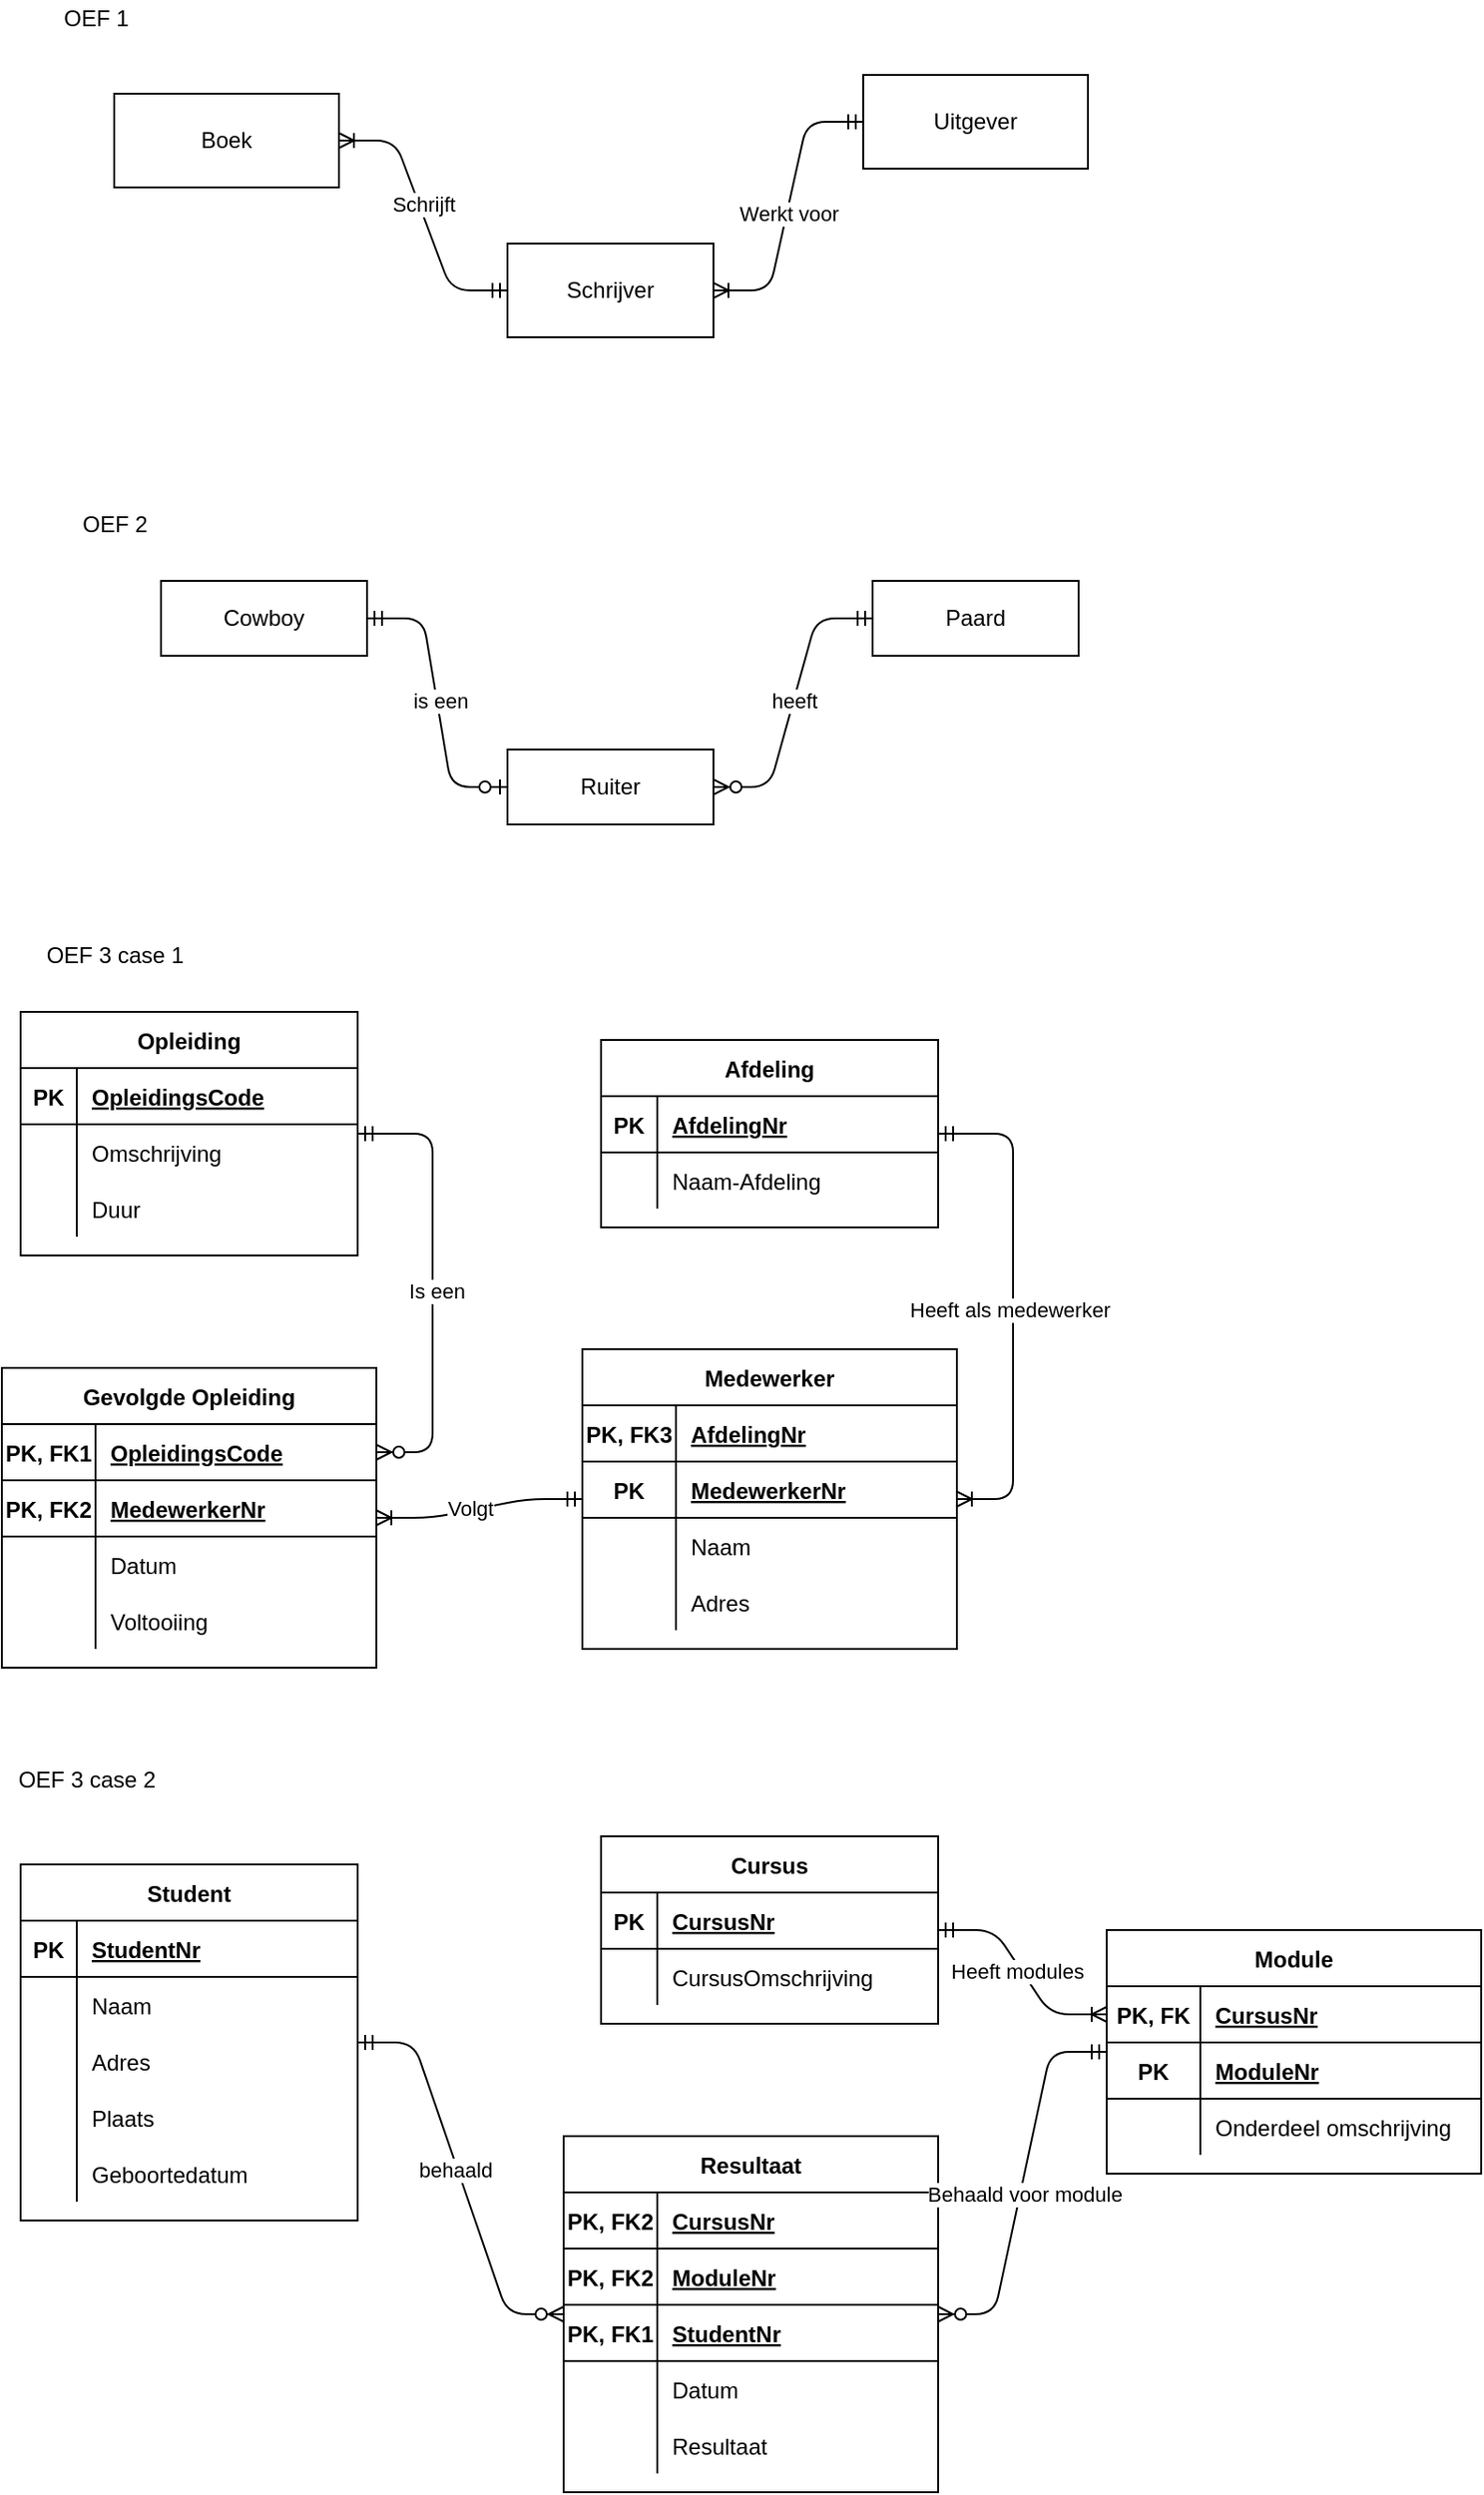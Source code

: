 <mxfile version="13.9.9" type="device"><diagram id="GPs1sSfJK3FWoN4kULaY" name="Oefeningen deel 12"><mxGraphModel dx="1024" dy="600" grid="1" gridSize="10" guides="1" tooltips="1" connect="1" arrows="1" fold="1" page="1" pageScale="1" pageWidth="1200" pageHeight="1920" math="0" shadow="0"><root><mxCell id="0"/><mxCell id="1" parent="0"/><mxCell id="O61Apqr8mroghK7cvUqS-1" value="Schrijver" style="rounded=0;whiteSpace=wrap;html=1;" vertex="1" parent="1"><mxGeometry x="340" y="180" width="110" height="50" as="geometry"/></mxCell><mxCell id="O61Apqr8mroghK7cvUqS-2" value="Boek" style="rounded=0;whiteSpace=wrap;html=1;" vertex="1" parent="1"><mxGeometry x="130" y="100" width="120" height="50" as="geometry"/></mxCell><mxCell id="O61Apqr8mroghK7cvUqS-3" value="Uitgever" style="rounded=0;whiteSpace=wrap;html=1;" vertex="1" parent="1"><mxGeometry x="530" y="90" width="120" height="50" as="geometry"/></mxCell><mxCell id="O61Apqr8mroghK7cvUqS-6" value="" style="edgeStyle=entityRelationEdgeStyle;fontSize=12;html=1;endArrow=ERoneToMany;startArrow=ERmandOne;exitX=0;exitY=0.5;exitDx=0;exitDy=0;endFill=0;" edge="1" parent="1" source="O61Apqr8mroghK7cvUqS-1" target="O61Apqr8mroghK7cvUqS-2"><mxGeometry width="100" height="100" relative="1" as="geometry"><mxPoint x="370" y="220" as="sourcePoint"/><mxPoint x="340" y="100" as="targetPoint"/></mxGeometry></mxCell><mxCell id="O61Apqr8mroghK7cvUqS-7" value="Schrijft" style="edgeLabel;html=1;align=center;verticalAlign=middle;resizable=0;points=[];" vertex="1" connectable="0" parent="O61Apqr8mroghK7cvUqS-6"><mxGeometry x="-0.3" y="-3" relative="1" as="geometry"><mxPoint x="-10.62" y="-25.77" as="offset"/></mxGeometry></mxCell><mxCell id="O61Apqr8mroghK7cvUqS-8" value="" style="edgeStyle=entityRelationEdgeStyle;fontSize=12;html=1;endArrow=ERoneToMany;startArrow=ERmandOne;" edge="1" parent="1" source="O61Apqr8mroghK7cvUqS-3" target="O61Apqr8mroghK7cvUqS-1"><mxGeometry width="100" height="100" relative="1" as="geometry"><mxPoint x="370" y="220" as="sourcePoint"/><mxPoint x="470" y="120" as="targetPoint"/></mxGeometry></mxCell><mxCell id="O61Apqr8mroghK7cvUqS-9" value="Werkt voor" style="edgeLabel;html=1;align=center;verticalAlign=middle;resizable=0;points=[];" vertex="1" connectable="0" parent="O61Apqr8mroghK7cvUqS-8"><mxGeometry x="0.042" y="1" relative="1" as="geometry"><mxPoint as="offset"/></mxGeometry></mxCell><mxCell id="O61Apqr8mroghK7cvUqS-10" value="OEF 1" style="text;html=1;align=center;verticalAlign=middle;resizable=0;points=[];autosize=1;" vertex="1" parent="1"><mxGeometry x="95" y="50" width="50" height="20" as="geometry"/></mxCell><mxCell id="O61Apqr8mroghK7cvUqS-11" value="OEF 2" style="text;html=1;align=center;verticalAlign=middle;resizable=0;points=[];autosize=1;" vertex="1" parent="1"><mxGeometry x="105" y="320" width="50" height="20" as="geometry"/></mxCell><mxCell id="O61Apqr8mroghK7cvUqS-12" value="Cowboy" style="whiteSpace=wrap;html=1;align=center;" vertex="1" parent="1"><mxGeometry x="155" y="360" width="110" height="40" as="geometry"/></mxCell><mxCell id="O61Apqr8mroghK7cvUqS-13" value="Ruiter" style="whiteSpace=wrap;html=1;align=center;" vertex="1" parent="1"><mxGeometry x="340" y="450" width="110" height="40" as="geometry"/></mxCell><mxCell id="O61Apqr8mroghK7cvUqS-14" value="Paard" style="whiteSpace=wrap;html=1;align=center;" vertex="1" parent="1"><mxGeometry x="535" y="360" width="110" height="40" as="geometry"/></mxCell><mxCell id="O61Apqr8mroghK7cvUqS-17" style="edgeStyle=orthogonalEdgeStyle;rounded=0;orthogonalLoop=1;jettySize=auto;html=1;exitX=0.5;exitY=1;exitDx=0;exitDy=0;startArrow=classic;startFill=1;endArrow=ERoneToMany;endFill=0;" edge="1" parent="1" source="O61Apqr8mroghK7cvUqS-13" target="O61Apqr8mroghK7cvUqS-13"><mxGeometry relative="1" as="geometry"/></mxCell><mxCell id="O61Apqr8mroghK7cvUqS-18" value="" style="edgeStyle=entityRelationEdgeStyle;fontSize=12;html=1;endArrow=ERmandOne;startArrow=ERzeroToMany;startFill=1;endFill=0;" edge="1" parent="1" source="O61Apqr8mroghK7cvUqS-13" target="O61Apqr8mroghK7cvUqS-14"><mxGeometry width="100" height="100" relative="1" as="geometry"><mxPoint x="440" y="480" as="sourcePoint"/><mxPoint x="540" y="380" as="targetPoint"/></mxGeometry></mxCell><mxCell id="O61Apqr8mroghK7cvUqS-21" value="heeft" style="edgeLabel;html=1;align=center;verticalAlign=middle;resizable=0;points=[];" vertex="1" connectable="0" parent="O61Apqr8mroghK7cvUqS-18"><mxGeometry x="0.008" relative="1" as="geometry"><mxPoint as="offset"/></mxGeometry></mxCell><mxCell id="O61Apqr8mroghK7cvUqS-19" value="" style="edgeStyle=entityRelationEdgeStyle;fontSize=12;html=1;endArrow=ERzeroToOne;startArrow=ERmandOne;endFill=1;startFill=0;" edge="1" parent="1" source="O61Apqr8mroghK7cvUqS-12" target="O61Apqr8mroghK7cvUqS-13"><mxGeometry width="100" height="100" relative="1" as="geometry"><mxPoint x="360" y="360" as="sourcePoint"/><mxPoint x="460" y="260" as="targetPoint"/></mxGeometry></mxCell><mxCell id="O61Apqr8mroghK7cvUqS-20" value="is een" style="edgeLabel;html=1;align=center;verticalAlign=middle;resizable=0;points=[];" vertex="1" connectable="0" parent="O61Apqr8mroghK7cvUqS-19"><mxGeometry x="-0.018" y="1" relative="1" as="geometry"><mxPoint as="offset"/></mxGeometry></mxCell><mxCell id="O61Apqr8mroghK7cvUqS-22" value="OEF 3 case 1" style="text;html=1;align=center;verticalAlign=middle;resizable=0;points=[];autosize=1;" vertex="1" parent="1"><mxGeometry x="85" y="550" width="90" height="20" as="geometry"/></mxCell><mxCell id="O61Apqr8mroghK7cvUqS-23" value="Opleiding" style="shape=table;startSize=30;container=1;collapsible=1;childLayout=tableLayout;fixedRows=1;rowLines=0;fontStyle=1;align=center;resizeLast=1;" vertex="1" parent="1"><mxGeometry x="80" y="590" width="180" height="130" as="geometry"/></mxCell><mxCell id="O61Apqr8mroghK7cvUqS-24" value="" style="shape=partialRectangle;collapsible=0;dropTarget=0;pointerEvents=0;fillColor=none;top=0;left=0;bottom=1;right=0;points=[[0,0.5],[1,0.5]];portConstraint=eastwest;" vertex="1" parent="O61Apqr8mroghK7cvUqS-23"><mxGeometry y="30" width="180" height="30" as="geometry"/></mxCell><mxCell id="O61Apqr8mroghK7cvUqS-25" value="PK" style="shape=partialRectangle;connectable=0;fillColor=none;top=0;left=0;bottom=0;right=0;fontStyle=1;overflow=hidden;" vertex="1" parent="O61Apqr8mroghK7cvUqS-24"><mxGeometry width="30" height="30" as="geometry"/></mxCell><mxCell id="O61Apqr8mroghK7cvUqS-26" value="OpleidingsCode" style="shape=partialRectangle;connectable=0;fillColor=none;top=0;left=0;bottom=0;right=0;align=left;spacingLeft=6;fontStyle=5;overflow=hidden;" vertex="1" parent="O61Apqr8mroghK7cvUqS-24"><mxGeometry x="30" width="150" height="30" as="geometry"/></mxCell><mxCell id="O61Apqr8mroghK7cvUqS-27" value="" style="shape=partialRectangle;collapsible=0;dropTarget=0;pointerEvents=0;fillColor=none;top=0;left=0;bottom=0;right=0;points=[[0,0.5],[1,0.5]];portConstraint=eastwest;" vertex="1" parent="O61Apqr8mroghK7cvUqS-23"><mxGeometry y="60" width="180" height="30" as="geometry"/></mxCell><mxCell id="O61Apqr8mroghK7cvUqS-28" value="" style="shape=partialRectangle;connectable=0;fillColor=none;top=0;left=0;bottom=0;right=0;editable=1;overflow=hidden;" vertex="1" parent="O61Apqr8mroghK7cvUqS-27"><mxGeometry width="30" height="30" as="geometry"/></mxCell><mxCell id="O61Apqr8mroghK7cvUqS-29" value="Omschrijving" style="shape=partialRectangle;connectable=0;fillColor=none;top=0;left=0;bottom=0;right=0;align=left;spacingLeft=6;overflow=hidden;" vertex="1" parent="O61Apqr8mroghK7cvUqS-27"><mxGeometry x="30" width="150" height="30" as="geometry"/></mxCell><mxCell id="O61Apqr8mroghK7cvUqS-30" value="" style="shape=partialRectangle;collapsible=0;dropTarget=0;pointerEvents=0;fillColor=none;top=0;left=0;bottom=0;right=0;points=[[0,0.5],[1,0.5]];portConstraint=eastwest;" vertex="1" parent="O61Apqr8mroghK7cvUqS-23"><mxGeometry y="90" width="180" height="30" as="geometry"/></mxCell><mxCell id="O61Apqr8mroghK7cvUqS-31" value="" style="shape=partialRectangle;connectable=0;fillColor=none;top=0;left=0;bottom=0;right=0;editable=1;overflow=hidden;" vertex="1" parent="O61Apqr8mroghK7cvUqS-30"><mxGeometry width="30" height="30" as="geometry"/></mxCell><mxCell id="O61Apqr8mroghK7cvUqS-32" value="Duur" style="shape=partialRectangle;connectable=0;fillColor=none;top=0;left=0;bottom=0;right=0;align=left;spacingLeft=6;overflow=hidden;" vertex="1" parent="O61Apqr8mroghK7cvUqS-30"><mxGeometry x="30" width="150" height="30" as="geometry"/></mxCell><mxCell id="O61Apqr8mroghK7cvUqS-36" value="Afdeling" style="shape=table;startSize=30;container=1;collapsible=1;childLayout=tableLayout;fixedRows=1;rowLines=0;fontStyle=1;align=center;resizeLast=1;" vertex="1" parent="1"><mxGeometry x="390" y="605" width="180" height="100" as="geometry"/></mxCell><mxCell id="O61Apqr8mroghK7cvUqS-37" value="" style="shape=partialRectangle;collapsible=0;dropTarget=0;pointerEvents=0;fillColor=none;top=0;left=0;bottom=1;right=0;points=[[0,0.5],[1,0.5]];portConstraint=eastwest;" vertex="1" parent="O61Apqr8mroghK7cvUqS-36"><mxGeometry y="30" width="180" height="30" as="geometry"/></mxCell><mxCell id="O61Apqr8mroghK7cvUqS-38" value="PK" style="shape=partialRectangle;connectable=0;fillColor=none;top=0;left=0;bottom=0;right=0;fontStyle=1;overflow=hidden;" vertex="1" parent="O61Apqr8mroghK7cvUqS-37"><mxGeometry width="30" height="30" as="geometry"/></mxCell><mxCell id="O61Apqr8mroghK7cvUqS-39" value="AfdelingNr" style="shape=partialRectangle;connectable=0;fillColor=none;top=0;left=0;bottom=0;right=0;align=left;spacingLeft=6;fontStyle=5;overflow=hidden;" vertex="1" parent="O61Apqr8mroghK7cvUqS-37"><mxGeometry x="30" width="150" height="30" as="geometry"/></mxCell><mxCell id="O61Apqr8mroghK7cvUqS-40" value="" style="shape=partialRectangle;collapsible=0;dropTarget=0;pointerEvents=0;fillColor=none;top=0;left=0;bottom=0;right=0;points=[[0,0.5],[1,0.5]];portConstraint=eastwest;" vertex="1" parent="O61Apqr8mroghK7cvUqS-36"><mxGeometry y="60" width="180" height="30" as="geometry"/></mxCell><mxCell id="O61Apqr8mroghK7cvUqS-41" value="" style="shape=partialRectangle;connectable=0;fillColor=none;top=0;left=0;bottom=0;right=0;editable=1;overflow=hidden;" vertex="1" parent="O61Apqr8mroghK7cvUqS-40"><mxGeometry width="30" height="30" as="geometry"/></mxCell><mxCell id="O61Apqr8mroghK7cvUqS-42" value="Naam-Afdeling" style="shape=partialRectangle;connectable=0;fillColor=none;top=0;left=0;bottom=0;right=0;align=left;spacingLeft=6;overflow=hidden;" vertex="1" parent="O61Apqr8mroghK7cvUqS-40"><mxGeometry x="30" width="150" height="30" as="geometry"/></mxCell><mxCell id="O61Apqr8mroghK7cvUqS-46" value="Medewerker" style="shape=table;startSize=30;container=1;collapsible=1;childLayout=tableLayout;fixedRows=1;rowLines=0;fontStyle=1;align=center;resizeLast=1;" vertex="1" parent="1"><mxGeometry x="380" y="770" width="200" height="160" as="geometry"/></mxCell><mxCell id="O61Apqr8mroghK7cvUqS-47" value="" style="shape=partialRectangle;collapsible=0;dropTarget=0;pointerEvents=0;fillColor=none;top=0;left=0;bottom=1;right=0;points=[[0,0.5],[1,0.5]];portConstraint=eastwest;" vertex="1" parent="O61Apqr8mroghK7cvUqS-46"><mxGeometry y="30" width="200" height="30" as="geometry"/></mxCell><mxCell id="O61Apqr8mroghK7cvUqS-48" value="PK, FK3" style="shape=partialRectangle;connectable=0;fillColor=none;top=0;left=0;bottom=0;right=0;fontStyle=1;overflow=hidden;" vertex="1" parent="O61Apqr8mroghK7cvUqS-47"><mxGeometry width="50" height="30" as="geometry"/></mxCell><mxCell id="O61Apqr8mroghK7cvUqS-49" value="AfdelingNr" style="shape=partialRectangle;connectable=0;fillColor=none;top=0;left=0;bottom=0;right=0;align=left;spacingLeft=6;fontStyle=5;overflow=hidden;" vertex="1" parent="O61Apqr8mroghK7cvUqS-47"><mxGeometry x="50" width="150" height="30" as="geometry"/></mxCell><mxCell id="O61Apqr8mroghK7cvUqS-56" style="shape=partialRectangle;collapsible=0;dropTarget=0;pointerEvents=0;fillColor=none;top=0;left=0;bottom=1;right=0;points=[[0,0.5],[1,0.5]];portConstraint=eastwest;" vertex="1" parent="O61Apqr8mroghK7cvUqS-46"><mxGeometry y="60" width="200" height="30" as="geometry"/></mxCell><mxCell id="O61Apqr8mroghK7cvUqS-57" value="PK" style="shape=partialRectangle;connectable=0;fillColor=none;top=0;left=0;bottom=0;right=0;fontStyle=1;overflow=hidden;" vertex="1" parent="O61Apqr8mroghK7cvUqS-56"><mxGeometry width="50" height="30" as="geometry"/></mxCell><mxCell id="O61Apqr8mroghK7cvUqS-58" value="MedewerkerNr" style="shape=partialRectangle;connectable=0;fillColor=none;top=0;left=0;bottom=0;right=0;align=left;spacingLeft=6;fontStyle=5;overflow=hidden;" vertex="1" parent="O61Apqr8mroghK7cvUqS-56"><mxGeometry x="50" width="150" height="30" as="geometry"/></mxCell><mxCell id="O61Apqr8mroghK7cvUqS-50" value="" style="shape=partialRectangle;collapsible=0;dropTarget=0;pointerEvents=0;fillColor=none;top=0;left=0;bottom=0;right=0;points=[[0,0.5],[1,0.5]];portConstraint=eastwest;" vertex="1" parent="O61Apqr8mroghK7cvUqS-46"><mxGeometry y="90" width="200" height="30" as="geometry"/></mxCell><mxCell id="O61Apqr8mroghK7cvUqS-51" value="" style="shape=partialRectangle;connectable=0;fillColor=none;top=0;left=0;bottom=0;right=0;editable=1;overflow=hidden;" vertex="1" parent="O61Apqr8mroghK7cvUqS-50"><mxGeometry width="50" height="30" as="geometry"/></mxCell><mxCell id="O61Apqr8mroghK7cvUqS-52" value="Naam" style="shape=partialRectangle;connectable=0;fillColor=none;top=0;left=0;bottom=0;right=0;align=left;spacingLeft=6;overflow=hidden;" vertex="1" parent="O61Apqr8mroghK7cvUqS-50"><mxGeometry x="50" width="150" height="30" as="geometry"/></mxCell><mxCell id="O61Apqr8mroghK7cvUqS-53" value="" style="shape=partialRectangle;collapsible=0;dropTarget=0;pointerEvents=0;fillColor=none;top=0;left=0;bottom=0;right=0;points=[[0,0.5],[1,0.5]];portConstraint=eastwest;" vertex="1" parent="O61Apqr8mroghK7cvUqS-46"><mxGeometry y="120" width="200" height="30" as="geometry"/></mxCell><mxCell id="O61Apqr8mroghK7cvUqS-54" value="" style="shape=partialRectangle;connectable=0;fillColor=none;top=0;left=0;bottom=0;right=0;editable=1;overflow=hidden;" vertex="1" parent="O61Apqr8mroghK7cvUqS-53"><mxGeometry width="50" height="30" as="geometry"/></mxCell><mxCell id="O61Apqr8mroghK7cvUqS-55" value="Adres" style="shape=partialRectangle;connectable=0;fillColor=none;top=0;left=0;bottom=0;right=0;align=left;spacingLeft=6;overflow=hidden;" vertex="1" parent="O61Apqr8mroghK7cvUqS-53"><mxGeometry x="50" width="150" height="30" as="geometry"/></mxCell><mxCell id="O61Apqr8mroghK7cvUqS-59" value="Gevolgde Opleiding" style="shape=table;startSize=30;container=1;collapsible=1;childLayout=tableLayout;fixedRows=1;rowLines=0;fontStyle=1;align=center;resizeLast=1;" vertex="1" parent="1"><mxGeometry x="70" y="780" width="200" height="160" as="geometry"/></mxCell><mxCell id="O61Apqr8mroghK7cvUqS-60" value="" style="shape=partialRectangle;collapsible=0;dropTarget=0;pointerEvents=0;fillColor=none;top=0;left=0;bottom=1;right=0;points=[[0,0.5],[1,0.5]];portConstraint=eastwest;" vertex="1" parent="O61Apqr8mroghK7cvUqS-59"><mxGeometry y="30" width="200" height="30" as="geometry"/></mxCell><mxCell id="O61Apqr8mroghK7cvUqS-61" value="PK, FK1" style="shape=partialRectangle;connectable=0;fillColor=none;top=0;left=0;bottom=0;right=0;fontStyle=1;overflow=hidden;" vertex="1" parent="O61Apqr8mroghK7cvUqS-60"><mxGeometry width="50" height="30" as="geometry"/></mxCell><mxCell id="O61Apqr8mroghK7cvUqS-62" value="OpleidingsCode" style="shape=partialRectangle;connectable=0;fillColor=none;top=0;left=0;bottom=0;right=0;align=left;spacingLeft=6;fontStyle=5;overflow=hidden;" vertex="1" parent="O61Apqr8mroghK7cvUqS-60"><mxGeometry x="50" width="150" height="30" as="geometry"/></mxCell><mxCell id="O61Apqr8mroghK7cvUqS-63" style="shape=partialRectangle;collapsible=0;dropTarget=0;pointerEvents=0;fillColor=none;top=0;left=0;bottom=1;right=0;points=[[0,0.5],[1,0.5]];portConstraint=eastwest;" vertex="1" parent="O61Apqr8mroghK7cvUqS-59"><mxGeometry y="60" width="200" height="30" as="geometry"/></mxCell><mxCell id="O61Apqr8mroghK7cvUqS-64" value="PK, FK2" style="shape=partialRectangle;connectable=0;fillColor=none;top=0;left=0;bottom=0;right=0;fontStyle=1;overflow=hidden;" vertex="1" parent="O61Apqr8mroghK7cvUqS-63"><mxGeometry width="50" height="30" as="geometry"/></mxCell><mxCell id="O61Apqr8mroghK7cvUqS-65" value="MedewerkerNr" style="shape=partialRectangle;connectable=0;fillColor=none;top=0;left=0;bottom=0;right=0;align=left;spacingLeft=6;fontStyle=5;overflow=hidden;" vertex="1" parent="O61Apqr8mroghK7cvUqS-63"><mxGeometry x="50" width="150" height="30" as="geometry"/></mxCell><mxCell id="O61Apqr8mroghK7cvUqS-66" value="" style="shape=partialRectangle;collapsible=0;dropTarget=0;pointerEvents=0;fillColor=none;top=0;left=0;bottom=0;right=0;points=[[0,0.5],[1,0.5]];portConstraint=eastwest;" vertex="1" parent="O61Apqr8mroghK7cvUqS-59"><mxGeometry y="90" width="200" height="30" as="geometry"/></mxCell><mxCell id="O61Apqr8mroghK7cvUqS-67" value="" style="shape=partialRectangle;connectable=0;fillColor=none;top=0;left=0;bottom=0;right=0;editable=1;overflow=hidden;" vertex="1" parent="O61Apqr8mroghK7cvUqS-66"><mxGeometry width="50" height="30" as="geometry"/></mxCell><mxCell id="O61Apqr8mroghK7cvUqS-68" value="Datum" style="shape=partialRectangle;connectable=0;fillColor=none;top=0;left=0;bottom=0;right=0;align=left;spacingLeft=6;overflow=hidden;" vertex="1" parent="O61Apqr8mroghK7cvUqS-66"><mxGeometry x="50" width="150" height="30" as="geometry"/></mxCell><mxCell id="O61Apqr8mroghK7cvUqS-69" value="" style="shape=partialRectangle;collapsible=0;dropTarget=0;pointerEvents=0;fillColor=none;top=0;left=0;bottom=0;right=0;points=[[0,0.5],[1,0.5]];portConstraint=eastwest;" vertex="1" parent="O61Apqr8mroghK7cvUqS-59"><mxGeometry y="120" width="200" height="30" as="geometry"/></mxCell><mxCell id="O61Apqr8mroghK7cvUqS-70" value="" style="shape=partialRectangle;connectable=0;fillColor=none;top=0;left=0;bottom=0;right=0;editable=1;overflow=hidden;" vertex="1" parent="O61Apqr8mroghK7cvUqS-69"><mxGeometry width="50" height="30" as="geometry"/></mxCell><mxCell id="O61Apqr8mroghK7cvUqS-71" value="Voltooiing" style="shape=partialRectangle;connectable=0;fillColor=none;top=0;left=0;bottom=0;right=0;align=left;spacingLeft=6;overflow=hidden;" vertex="1" parent="O61Apqr8mroghK7cvUqS-69"><mxGeometry x="50" width="150" height="30" as="geometry"/></mxCell><mxCell id="O61Apqr8mroghK7cvUqS-72" value="" style="edgeStyle=entityRelationEdgeStyle;fontSize=12;html=1;endArrow=ERoneToMany;endFill=0;startArrow=ERmandOne;startFill=0;" edge="1" parent="1" source="O61Apqr8mroghK7cvUqS-36" target="O61Apqr8mroghK7cvUqS-46"><mxGeometry width="100" height="100" relative="1" as="geometry"><mxPoint x="360" y="810" as="sourcePoint"/><mxPoint x="460" y="710" as="targetPoint"/></mxGeometry></mxCell><mxCell id="O61Apqr8mroghK7cvUqS-74" value="Heeft als medewerker" style="edgeLabel;html=1;align=center;verticalAlign=middle;resizable=0;points=[];" vertex="1" connectable="0" parent="O61Apqr8mroghK7cvUqS-72"><mxGeometry x="0.012" y="-2" relative="1" as="geometry"><mxPoint as="offset"/></mxGeometry></mxCell><mxCell id="O61Apqr8mroghK7cvUqS-76" value="" style="edgeStyle=entityRelationEdgeStyle;fontSize=12;html=1;endArrow=ERmandOne;endFill=0;startArrow=ERoneToMany;startFill=0;" edge="1" parent="1" source="O61Apqr8mroghK7cvUqS-59" target="O61Apqr8mroghK7cvUqS-46"><mxGeometry width="100" height="100" relative="1" as="geometry"><mxPoint x="360" y="810" as="sourcePoint"/><mxPoint x="460" y="710" as="targetPoint"/></mxGeometry></mxCell><mxCell id="O61Apqr8mroghK7cvUqS-79" value="Volgt" style="edgeLabel;html=1;align=center;verticalAlign=middle;resizable=0;points=[];" vertex="1" connectable="0" parent="O61Apqr8mroghK7cvUqS-76"><mxGeometry x="-0.09" y="1" relative="1" as="geometry"><mxPoint as="offset"/></mxGeometry></mxCell><mxCell id="O61Apqr8mroghK7cvUqS-77" value="" style="edgeStyle=entityRelationEdgeStyle;fontSize=12;html=1;endArrow=ERmandOne;endFill=0;startArrow=ERzeroToMany;startFill=1;" edge="1" parent="1" source="O61Apqr8mroghK7cvUqS-60" target="O61Apqr8mroghK7cvUqS-23"><mxGeometry width="100" height="100" relative="1" as="geometry"><mxPoint x="270" y="870" as="sourcePoint"/><mxPoint x="460" y="710" as="targetPoint"/></mxGeometry></mxCell><mxCell id="O61Apqr8mroghK7cvUqS-78" value="Is een" style="edgeLabel;html=1;align=center;verticalAlign=middle;resizable=0;points=[];" vertex="1" connectable="0" parent="O61Apqr8mroghK7cvUqS-77"><mxGeometry x="-0.034" y="-2" relative="1" as="geometry"><mxPoint as="offset"/></mxGeometry></mxCell><mxCell id="p10Jr_uuNCcqDbJXVRoK-1" value="OEF 3 case 2" style="text;html=1;align=center;verticalAlign=middle;resizable=0;points=[];autosize=1;" vertex="1" parent="1"><mxGeometry x="70" y="990" width="90" height="20" as="geometry"/></mxCell><mxCell id="p10Jr_uuNCcqDbJXVRoK-2" value="Student" style="shape=table;startSize=30;container=1;collapsible=1;childLayout=tableLayout;fixedRows=1;rowLines=0;fontStyle=1;align=center;resizeLast=1;" vertex="1" parent="1"><mxGeometry x="80" y="1045" width="180" height="190" as="geometry"/></mxCell><mxCell id="p10Jr_uuNCcqDbJXVRoK-3" value="" style="shape=partialRectangle;collapsible=0;dropTarget=0;pointerEvents=0;fillColor=none;top=0;left=0;bottom=1;right=0;points=[[0,0.5],[1,0.5]];portConstraint=eastwest;" vertex="1" parent="p10Jr_uuNCcqDbJXVRoK-2"><mxGeometry y="30" width="180" height="30" as="geometry"/></mxCell><mxCell id="p10Jr_uuNCcqDbJXVRoK-4" value="PK" style="shape=partialRectangle;connectable=0;fillColor=none;top=0;left=0;bottom=0;right=0;fontStyle=1;overflow=hidden;" vertex="1" parent="p10Jr_uuNCcqDbJXVRoK-3"><mxGeometry width="30" height="30" as="geometry"/></mxCell><mxCell id="p10Jr_uuNCcqDbJXVRoK-5" value="StudentNr" style="shape=partialRectangle;connectable=0;fillColor=none;top=0;left=0;bottom=0;right=0;align=left;spacingLeft=6;fontStyle=5;overflow=hidden;" vertex="1" parent="p10Jr_uuNCcqDbJXVRoK-3"><mxGeometry x="30" width="150" height="30" as="geometry"/></mxCell><mxCell id="p10Jr_uuNCcqDbJXVRoK-6" value="" style="shape=partialRectangle;collapsible=0;dropTarget=0;pointerEvents=0;fillColor=none;top=0;left=0;bottom=0;right=0;points=[[0,0.5],[1,0.5]];portConstraint=eastwest;" vertex="1" parent="p10Jr_uuNCcqDbJXVRoK-2"><mxGeometry y="60" width="180" height="30" as="geometry"/></mxCell><mxCell id="p10Jr_uuNCcqDbJXVRoK-7" value="" style="shape=partialRectangle;connectable=0;fillColor=none;top=0;left=0;bottom=0;right=0;editable=1;overflow=hidden;" vertex="1" parent="p10Jr_uuNCcqDbJXVRoK-6"><mxGeometry width="30" height="30" as="geometry"/></mxCell><mxCell id="p10Jr_uuNCcqDbJXVRoK-8" value="Naam" style="shape=partialRectangle;connectable=0;fillColor=none;top=0;left=0;bottom=0;right=0;align=left;spacingLeft=6;overflow=hidden;" vertex="1" parent="p10Jr_uuNCcqDbJXVRoK-6"><mxGeometry x="30" width="150" height="30" as="geometry"/></mxCell><mxCell id="p10Jr_uuNCcqDbJXVRoK-9" value="" style="shape=partialRectangle;collapsible=0;dropTarget=0;pointerEvents=0;fillColor=none;top=0;left=0;bottom=0;right=0;points=[[0,0.5],[1,0.5]];portConstraint=eastwest;" vertex="1" parent="p10Jr_uuNCcqDbJXVRoK-2"><mxGeometry y="90" width="180" height="30" as="geometry"/></mxCell><mxCell id="p10Jr_uuNCcqDbJXVRoK-10" value="" style="shape=partialRectangle;connectable=0;fillColor=none;top=0;left=0;bottom=0;right=0;editable=1;overflow=hidden;" vertex="1" parent="p10Jr_uuNCcqDbJXVRoK-9"><mxGeometry width="30" height="30" as="geometry"/></mxCell><mxCell id="p10Jr_uuNCcqDbJXVRoK-11" value="Adres" style="shape=partialRectangle;connectable=0;fillColor=none;top=0;left=0;bottom=0;right=0;align=left;spacingLeft=6;overflow=hidden;" vertex="1" parent="p10Jr_uuNCcqDbJXVRoK-9"><mxGeometry x="30" width="150" height="30" as="geometry"/></mxCell><mxCell id="p10Jr_uuNCcqDbJXVRoK-15" style="shape=partialRectangle;collapsible=0;dropTarget=0;pointerEvents=0;fillColor=none;top=0;left=0;bottom=0;right=0;points=[[0,0.5],[1,0.5]];portConstraint=eastwest;" vertex="1" parent="p10Jr_uuNCcqDbJXVRoK-2"><mxGeometry y="120" width="180" height="30" as="geometry"/></mxCell><mxCell id="p10Jr_uuNCcqDbJXVRoK-16" style="shape=partialRectangle;connectable=0;fillColor=none;top=0;left=0;bottom=0;right=0;editable=1;overflow=hidden;" vertex="1" parent="p10Jr_uuNCcqDbJXVRoK-15"><mxGeometry width="30" height="30" as="geometry"/></mxCell><mxCell id="p10Jr_uuNCcqDbJXVRoK-17" value="Plaats" style="shape=partialRectangle;connectable=0;fillColor=none;top=0;left=0;bottom=0;right=0;align=left;spacingLeft=6;overflow=hidden;" vertex="1" parent="p10Jr_uuNCcqDbJXVRoK-15"><mxGeometry x="30" width="150" height="30" as="geometry"/></mxCell><mxCell id="p10Jr_uuNCcqDbJXVRoK-12" style="shape=partialRectangle;collapsible=0;dropTarget=0;pointerEvents=0;fillColor=none;top=0;left=0;bottom=0;right=0;points=[[0,0.5],[1,0.5]];portConstraint=eastwest;" vertex="1" parent="p10Jr_uuNCcqDbJXVRoK-2"><mxGeometry y="150" width="180" height="30" as="geometry"/></mxCell><mxCell id="p10Jr_uuNCcqDbJXVRoK-13" style="shape=partialRectangle;connectable=0;fillColor=none;top=0;left=0;bottom=0;right=0;editable=1;overflow=hidden;" vertex="1" parent="p10Jr_uuNCcqDbJXVRoK-12"><mxGeometry width="30" height="30" as="geometry"/></mxCell><mxCell id="p10Jr_uuNCcqDbJXVRoK-14" value="Geboortedatum" style="shape=partialRectangle;connectable=0;fillColor=none;top=0;left=0;bottom=0;right=0;align=left;spacingLeft=6;overflow=hidden;" vertex="1" parent="p10Jr_uuNCcqDbJXVRoK-12"><mxGeometry x="30" width="150" height="30" as="geometry"/></mxCell><mxCell id="p10Jr_uuNCcqDbJXVRoK-18" value="Cursus" style="shape=table;startSize=30;container=1;collapsible=1;childLayout=tableLayout;fixedRows=1;rowLines=0;fontStyle=1;align=center;resizeLast=1;" vertex="1" parent="1"><mxGeometry x="390" y="1030" width="180" height="100" as="geometry"/></mxCell><mxCell id="p10Jr_uuNCcqDbJXVRoK-19" value="" style="shape=partialRectangle;collapsible=0;dropTarget=0;pointerEvents=0;fillColor=none;top=0;left=0;bottom=1;right=0;points=[[0,0.5],[1,0.5]];portConstraint=eastwest;" vertex="1" parent="p10Jr_uuNCcqDbJXVRoK-18"><mxGeometry y="30" width="180" height="30" as="geometry"/></mxCell><mxCell id="p10Jr_uuNCcqDbJXVRoK-20" value="PK" style="shape=partialRectangle;connectable=0;fillColor=none;top=0;left=0;bottom=0;right=0;fontStyle=1;overflow=hidden;" vertex="1" parent="p10Jr_uuNCcqDbJXVRoK-19"><mxGeometry width="30" height="30" as="geometry"/></mxCell><mxCell id="p10Jr_uuNCcqDbJXVRoK-21" value="CursusNr" style="shape=partialRectangle;connectable=0;fillColor=none;top=0;left=0;bottom=0;right=0;align=left;spacingLeft=6;fontStyle=5;overflow=hidden;" vertex="1" parent="p10Jr_uuNCcqDbJXVRoK-19"><mxGeometry x="30" width="150" height="30" as="geometry"/></mxCell><mxCell id="p10Jr_uuNCcqDbJXVRoK-22" value="" style="shape=partialRectangle;collapsible=0;dropTarget=0;pointerEvents=0;fillColor=none;top=0;left=0;bottom=0;right=0;points=[[0,0.5],[1,0.5]];portConstraint=eastwest;" vertex="1" parent="p10Jr_uuNCcqDbJXVRoK-18"><mxGeometry y="60" width="180" height="30" as="geometry"/></mxCell><mxCell id="p10Jr_uuNCcqDbJXVRoK-23" value="" style="shape=partialRectangle;connectable=0;fillColor=none;top=0;left=0;bottom=0;right=0;editable=1;overflow=hidden;" vertex="1" parent="p10Jr_uuNCcqDbJXVRoK-22"><mxGeometry width="30" height="30" as="geometry"/></mxCell><mxCell id="p10Jr_uuNCcqDbJXVRoK-24" value="CursusOmschrijving" style="shape=partialRectangle;connectable=0;fillColor=none;top=0;left=0;bottom=0;right=0;align=left;spacingLeft=6;overflow=hidden;" vertex="1" parent="p10Jr_uuNCcqDbJXVRoK-22"><mxGeometry x="30" width="150" height="30" as="geometry"/></mxCell><mxCell id="p10Jr_uuNCcqDbJXVRoK-34" value="Module" style="shape=table;startSize=30;container=1;collapsible=1;childLayout=tableLayout;fixedRows=1;rowLines=0;fontStyle=1;align=center;resizeLast=1;" vertex="1" parent="1"><mxGeometry x="660" y="1080" width="200" height="130" as="geometry"/></mxCell><mxCell id="p10Jr_uuNCcqDbJXVRoK-35" value="" style="shape=partialRectangle;collapsible=0;dropTarget=0;pointerEvents=0;fillColor=none;top=0;left=0;bottom=1;right=0;points=[[0,0.5],[1,0.5]];portConstraint=eastwest;" vertex="1" parent="p10Jr_uuNCcqDbJXVRoK-34"><mxGeometry y="30" width="200" height="30" as="geometry"/></mxCell><mxCell id="p10Jr_uuNCcqDbJXVRoK-36" value="PK, FK" style="shape=partialRectangle;connectable=0;fillColor=none;top=0;left=0;bottom=0;right=0;fontStyle=1;overflow=hidden;" vertex="1" parent="p10Jr_uuNCcqDbJXVRoK-35"><mxGeometry width="50" height="30" as="geometry"/></mxCell><mxCell id="p10Jr_uuNCcqDbJXVRoK-37" value="CursusNr" style="shape=partialRectangle;connectable=0;fillColor=none;top=0;left=0;bottom=0;right=0;align=left;spacingLeft=6;fontStyle=5;overflow=hidden;" vertex="1" parent="p10Jr_uuNCcqDbJXVRoK-35"><mxGeometry x="50" width="150" height="30" as="geometry"/></mxCell><mxCell id="p10Jr_uuNCcqDbJXVRoK-38" style="shape=partialRectangle;collapsible=0;dropTarget=0;pointerEvents=0;fillColor=none;top=0;left=0;bottom=1;right=0;points=[[0,0.5],[1,0.5]];portConstraint=eastwest;" vertex="1" parent="p10Jr_uuNCcqDbJXVRoK-34"><mxGeometry y="60" width="200" height="30" as="geometry"/></mxCell><mxCell id="p10Jr_uuNCcqDbJXVRoK-39" value="PK" style="shape=partialRectangle;connectable=0;fillColor=none;top=0;left=0;bottom=0;right=0;fontStyle=1;overflow=hidden;" vertex="1" parent="p10Jr_uuNCcqDbJXVRoK-38"><mxGeometry width="50" height="30" as="geometry"/></mxCell><mxCell id="p10Jr_uuNCcqDbJXVRoK-40" value="ModuleNr" style="shape=partialRectangle;connectable=0;fillColor=none;top=0;left=0;bottom=0;right=0;align=left;spacingLeft=6;fontStyle=5;overflow=hidden;" vertex="1" parent="p10Jr_uuNCcqDbJXVRoK-38"><mxGeometry x="50" width="150" height="30" as="geometry"/></mxCell><mxCell id="p10Jr_uuNCcqDbJXVRoK-41" value="" style="shape=partialRectangle;collapsible=0;dropTarget=0;pointerEvents=0;fillColor=none;top=0;left=0;bottom=0;right=0;points=[[0,0.5],[1,0.5]];portConstraint=eastwest;" vertex="1" parent="p10Jr_uuNCcqDbJXVRoK-34"><mxGeometry y="90" width="200" height="30" as="geometry"/></mxCell><mxCell id="p10Jr_uuNCcqDbJXVRoK-42" value="" style="shape=partialRectangle;connectable=0;fillColor=none;top=0;left=0;bottom=0;right=0;editable=1;overflow=hidden;" vertex="1" parent="p10Jr_uuNCcqDbJXVRoK-41"><mxGeometry width="50" height="30" as="geometry"/></mxCell><mxCell id="p10Jr_uuNCcqDbJXVRoK-43" value="Onderdeel omschrijving" style="shape=partialRectangle;connectable=0;fillColor=none;top=0;left=0;bottom=0;right=0;align=left;spacingLeft=6;overflow=hidden;" vertex="1" parent="p10Jr_uuNCcqDbJXVRoK-41"><mxGeometry x="50" width="150" height="30" as="geometry"/></mxCell><mxCell id="p10Jr_uuNCcqDbJXVRoK-47" value="Resultaat" style="shape=table;startSize=30;container=1;collapsible=1;childLayout=tableLayout;fixedRows=1;rowLines=0;fontStyle=1;align=center;resizeLast=1;" vertex="1" parent="1"><mxGeometry x="370" y="1190" width="200" height="190" as="geometry"/></mxCell><mxCell id="p10Jr_uuNCcqDbJXVRoK-48" value="" style="shape=partialRectangle;collapsible=0;dropTarget=0;pointerEvents=0;fillColor=none;top=0;left=0;bottom=1;right=0;points=[[0,0.5],[1,0.5]];portConstraint=eastwest;" vertex="1" parent="p10Jr_uuNCcqDbJXVRoK-47"><mxGeometry y="30" width="200" height="30" as="geometry"/></mxCell><mxCell id="p10Jr_uuNCcqDbJXVRoK-49" value="PK, FK2" style="shape=partialRectangle;connectable=0;fillColor=none;top=0;left=0;bottom=0;right=0;fontStyle=1;overflow=hidden;" vertex="1" parent="p10Jr_uuNCcqDbJXVRoK-48"><mxGeometry width="50" height="30" as="geometry"/></mxCell><mxCell id="p10Jr_uuNCcqDbJXVRoK-50" value="CursusNr" style="shape=partialRectangle;connectable=0;fillColor=none;top=0;left=0;bottom=0;right=0;align=left;spacingLeft=6;fontStyle=5;overflow=hidden;" vertex="1" parent="p10Jr_uuNCcqDbJXVRoK-48"><mxGeometry x="50" width="150" height="30" as="geometry"/></mxCell><mxCell id="p10Jr_uuNCcqDbJXVRoK-51" style="shape=partialRectangle;collapsible=0;dropTarget=0;pointerEvents=0;fillColor=none;top=0;left=0;bottom=1;right=0;points=[[0,0.5],[1,0.5]];portConstraint=eastwest;" vertex="1" parent="p10Jr_uuNCcqDbJXVRoK-47"><mxGeometry y="60" width="200" height="30" as="geometry"/></mxCell><mxCell id="p10Jr_uuNCcqDbJXVRoK-52" value="PK, FK2" style="shape=partialRectangle;connectable=0;fillColor=none;top=0;left=0;bottom=0;right=0;fontStyle=1;overflow=hidden;" vertex="1" parent="p10Jr_uuNCcqDbJXVRoK-51"><mxGeometry width="50" height="30" as="geometry"/></mxCell><mxCell id="p10Jr_uuNCcqDbJXVRoK-53" value="ModuleNr" style="shape=partialRectangle;connectable=0;fillColor=none;top=0;left=0;bottom=0;right=0;align=left;spacingLeft=6;fontStyle=5;overflow=hidden;" vertex="1" parent="p10Jr_uuNCcqDbJXVRoK-51"><mxGeometry x="50" width="150" height="30" as="geometry"/></mxCell><mxCell id="p10Jr_uuNCcqDbJXVRoK-57" style="shape=partialRectangle;collapsible=0;dropTarget=0;pointerEvents=0;fillColor=none;top=0;left=0;bottom=1;right=0;points=[[0,0.5],[1,0.5]];portConstraint=eastwest;" vertex="1" parent="p10Jr_uuNCcqDbJXVRoK-47"><mxGeometry y="90" width="200" height="30" as="geometry"/></mxCell><mxCell id="p10Jr_uuNCcqDbJXVRoK-58" value="PK, FK1" style="shape=partialRectangle;connectable=0;fillColor=none;top=0;left=0;bottom=0;right=0;fontStyle=1;overflow=hidden;" vertex="1" parent="p10Jr_uuNCcqDbJXVRoK-57"><mxGeometry width="50" height="30" as="geometry"/></mxCell><mxCell id="p10Jr_uuNCcqDbJXVRoK-59" value="StudentNr" style="shape=partialRectangle;connectable=0;fillColor=none;top=0;left=0;bottom=0;right=0;align=left;spacingLeft=6;fontStyle=5;overflow=hidden;" vertex="1" parent="p10Jr_uuNCcqDbJXVRoK-57"><mxGeometry x="50" width="150" height="30" as="geometry"/></mxCell><mxCell id="p10Jr_uuNCcqDbJXVRoK-54" value="" style="shape=partialRectangle;collapsible=0;dropTarget=0;pointerEvents=0;fillColor=none;top=0;left=0;bottom=0;right=0;points=[[0,0.5],[1,0.5]];portConstraint=eastwest;" vertex="1" parent="p10Jr_uuNCcqDbJXVRoK-47"><mxGeometry y="120" width="200" height="30" as="geometry"/></mxCell><mxCell id="p10Jr_uuNCcqDbJXVRoK-55" value="" style="shape=partialRectangle;connectable=0;fillColor=none;top=0;left=0;bottom=0;right=0;editable=1;overflow=hidden;" vertex="1" parent="p10Jr_uuNCcqDbJXVRoK-54"><mxGeometry width="50" height="30" as="geometry"/></mxCell><mxCell id="p10Jr_uuNCcqDbJXVRoK-56" value="Datum" style="shape=partialRectangle;connectable=0;fillColor=none;top=0;left=0;bottom=0;right=0;align=left;spacingLeft=6;overflow=hidden;" vertex="1" parent="p10Jr_uuNCcqDbJXVRoK-54"><mxGeometry x="50" width="150" height="30" as="geometry"/></mxCell><mxCell id="p10Jr_uuNCcqDbJXVRoK-61" style="shape=partialRectangle;collapsible=0;dropTarget=0;pointerEvents=0;fillColor=none;top=0;left=0;bottom=0;right=0;points=[[0,0.5],[1,0.5]];portConstraint=eastwest;" vertex="1" parent="p10Jr_uuNCcqDbJXVRoK-47"><mxGeometry y="150" width="200" height="30" as="geometry"/></mxCell><mxCell id="p10Jr_uuNCcqDbJXVRoK-62" style="shape=partialRectangle;connectable=0;fillColor=none;top=0;left=0;bottom=0;right=0;editable=1;overflow=hidden;" vertex="1" parent="p10Jr_uuNCcqDbJXVRoK-61"><mxGeometry width="50" height="30" as="geometry"/></mxCell><mxCell id="p10Jr_uuNCcqDbJXVRoK-63" value="Resultaat" style="shape=partialRectangle;connectable=0;fillColor=none;top=0;left=0;bottom=0;right=0;align=left;spacingLeft=6;overflow=hidden;" vertex="1" parent="p10Jr_uuNCcqDbJXVRoK-61"><mxGeometry x="50" width="150" height="30" as="geometry"/></mxCell><mxCell id="p10Jr_uuNCcqDbJXVRoK-60" value="" style="edgeStyle=entityRelationEdgeStyle;fontSize=12;html=1;endArrow=ERzeroToMany;endFill=1;startArrow=ERmandOne;startFill=0;" edge="1" parent="1" source="p10Jr_uuNCcqDbJXVRoK-2" target="p10Jr_uuNCcqDbJXVRoK-47"><mxGeometry width="100" height="100" relative="1" as="geometry"><mxPoint x="360" y="1220" as="sourcePoint"/><mxPoint x="460" y="1120" as="targetPoint"/></mxGeometry></mxCell><mxCell id="p10Jr_uuNCcqDbJXVRoK-64" value="behaald" style="edgeLabel;html=1;align=center;verticalAlign=middle;resizable=0;points=[];" vertex="1" connectable="0" parent="p10Jr_uuNCcqDbJXVRoK-60"><mxGeometry x="-0.047" y="-1" relative="1" as="geometry"><mxPoint x="-1" as="offset"/></mxGeometry></mxCell><mxCell id="p10Jr_uuNCcqDbJXVRoK-65" value="" style="edgeStyle=entityRelationEdgeStyle;fontSize=12;html=1;endArrow=ERmandOne;endFill=0;startArrow=ERzeroToMany;" edge="1" parent="1" source="p10Jr_uuNCcqDbJXVRoK-47" target="p10Jr_uuNCcqDbJXVRoK-34"><mxGeometry width="100" height="100" relative="1" as="geometry"><mxPoint x="360" y="1220" as="sourcePoint"/><mxPoint x="460" y="1120" as="targetPoint"/></mxGeometry></mxCell><mxCell id="p10Jr_uuNCcqDbJXVRoK-66" value="Behaald voor module" style="edgeLabel;html=1;align=center;verticalAlign=middle;resizable=0;points=[];" vertex="1" connectable="0" parent="p10Jr_uuNCcqDbJXVRoK-65"><mxGeometry x="-0.048" y="-2" relative="1" as="geometry"><mxPoint as="offset"/></mxGeometry></mxCell><mxCell id="p10Jr_uuNCcqDbJXVRoK-67" value="" style="edgeStyle=entityRelationEdgeStyle;fontSize=12;html=1;endArrow=ERoneToMany;endFill=0;startArrow=ERmandOne;entryX=0;entryY=0.5;entryDx=0;entryDy=0;startFill=0;" edge="1" parent="1" source="p10Jr_uuNCcqDbJXVRoK-18" target="p10Jr_uuNCcqDbJXVRoK-35"><mxGeometry width="100" height="100" relative="1" as="geometry"><mxPoint x="360" y="1320" as="sourcePoint"/><mxPoint x="460" y="1220" as="targetPoint"/></mxGeometry></mxCell><mxCell id="p10Jr_uuNCcqDbJXVRoK-68" value="Heeft modules" style="edgeLabel;html=1;align=center;verticalAlign=middle;resizable=0;points=[];" vertex="1" connectable="0" parent="p10Jr_uuNCcqDbJXVRoK-67"><mxGeometry x="-0.034" y="-2" relative="1" as="geometry"><mxPoint as="offset"/></mxGeometry></mxCell></root></mxGraphModel></diagram></mxfile>
